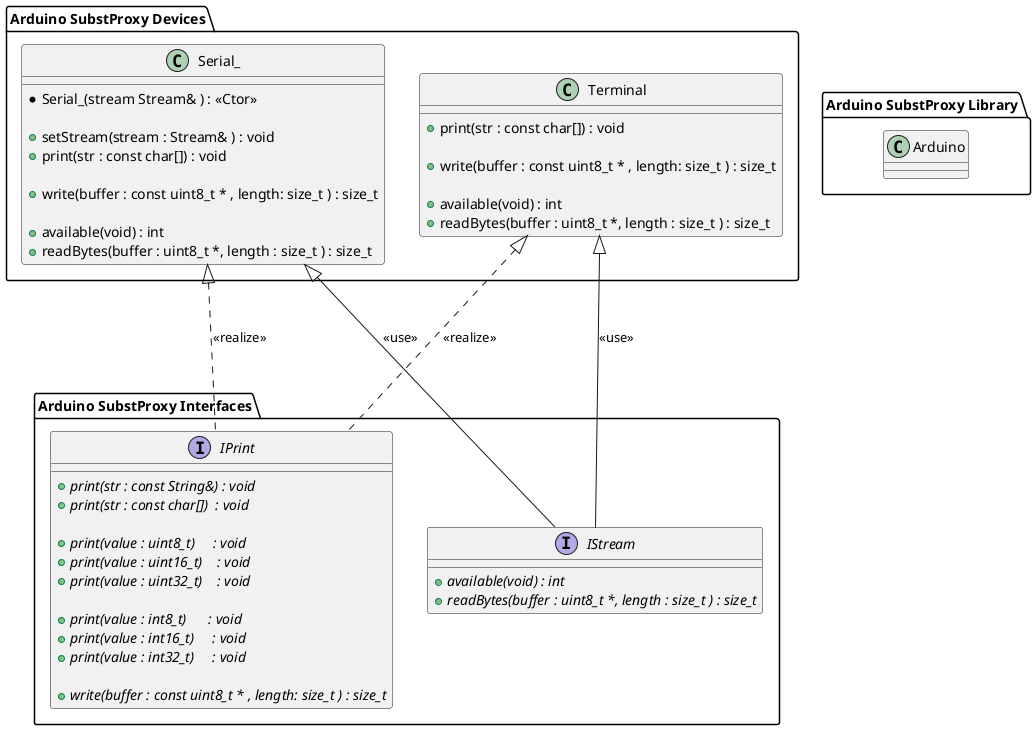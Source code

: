 @startuml ArduinoNative

package "Arduino SubstProxy Interfaces" as Interfaces {

    interface "IPrint" as iPrint {

        + {abstract} print(str : const String&) : void
        + {abstract} print(str : const char[])  : void

        + {abstract} print(value : uint8_t)     : void
        + {abstract} print(value : uint16_t)    : void
        + {abstract} print(value : uint32_t)    : void

        + {abstract} print(value : int8_t)      : void
        + {abstract} print(value : int16_t)     : void
        + {abstract} print(value : int32_t)     : void
' --- KD3!!! todo println

        + {abstract} write(buffer : const uint8_t * , length: size_t ) : size_t
    }

    interface "IStream" as iStream {
        + {abstract} available(void) : int
        + {abstract} readBytes(buffer : uint8_t *, length : size_t ) : size_t
    }

}

package "Arduino SubstProxy Devices" as Devices {

    class "Serial_" as Serial_ {
        * Serial_(stream Stream& ) : <<Ctor>>

        + setStream(stream : Stream& ) : void
        + print(str : const char[]) : void

        + write(buffer : const uint8_t * , length: size_t ) : size_t

        + available(void) : int
        + readBytes(buffer : uint8_t *, length : size_t ) : size_t
    }

    Serial_ <|--- iStream : <<use>>
    Serial_ <|... iPrint : <<realize>>

' --- KD3!!! todo other methods

    class "Terminal" as Terminal {
        '* default CTor *'
        + print(str : const char[]) : void

        + write(buffer : const uint8_t * , length: size_t ) : size_t

        + available(void) : int
        + readBytes(buffer : uint8_t *, length : size_t ) : size_t
    }

    Terminal <|--- iStream : <<use>>
    Terminal <|... iPrint : <<realize>>

' --- KD3!!! todo other methods
}

package "Arduino SubstProxy Library" as Library {
    class "Arduino" as arduNameSpaceProxy





}

' --

@enduml
